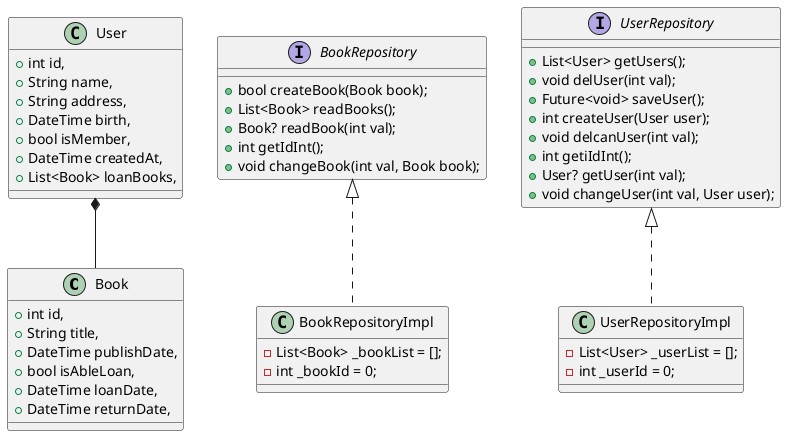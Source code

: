 @startuml
'https://plantuml.com/class-diagram
class Book{
 +int id,
 +String title,
 +DateTime publishDate,
 +bool isAbleLoan,
 +DateTime loanDate,
 +DateTime returnDate,
}
class User  {
+int id,
+String name,
+String address,
+DateTime birth,
+bool isMember,
+DateTime createdAt,
+List<Book> loanBooks,
}
User *-- Book

interface BookRepository {
+bool createBook(Book book);
+List<Book> readBooks();
+Book? readBook(int val);
+int getIdInt();
+void changeBook(int val, Book book);
}
class BookRepositoryImpl implements BookRepository {
-List<Book> _bookList = [];
-int _bookId = 0;
}
interface UserRepository {
+List<User> getUsers();
+void delUser(int val);
+Future<void> saveUser();
+int createUser(User user);
+void delcanUser(int val);
+int getiIdInt();
+User? getUser(int val);
+void changeUser(int val, User user);
}
class UserRepositoryImpl implements UserRepository {
-List<User> _userList = [];
-int _userId = 0;
}
@enduml